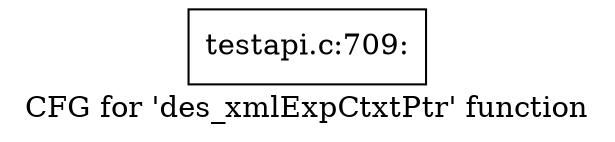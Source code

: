 digraph "CFG for 'des_xmlExpCtxtPtr' function" {
	label="CFG for 'des_xmlExpCtxtPtr' function";

	Node0x50e4e60 [shape=record,label="{testapi.c:709:}"];
}
